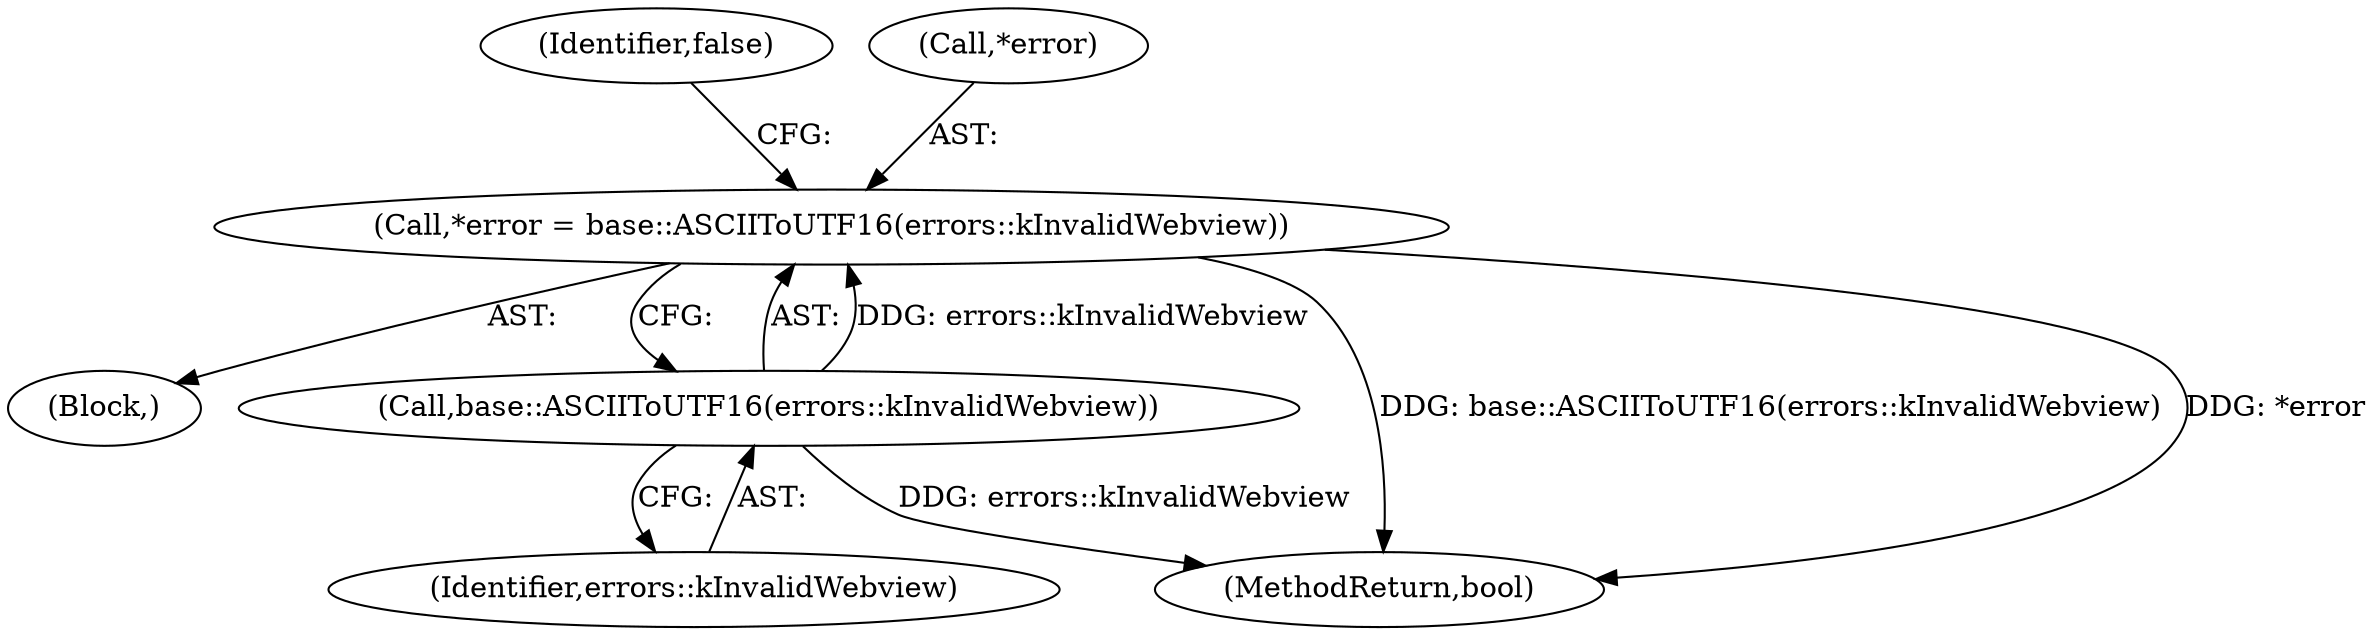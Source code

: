 digraph "0_Chrome_2aa406a8b4577103e7b933c75ec0e372830f20fe_0@pointer" {
"1000118" [label="(Call,*error = base::ASCIIToUTF16(errors::kInvalidWebview))"];
"1000121" [label="(Call,base::ASCIIToUTF16(errors::kInvalidWebview))"];
"1000124" [label="(Identifier,false)"];
"1000118" [label="(Call,*error = base::ASCIIToUTF16(errors::kInvalidWebview))"];
"1000117" [label="(Block,)"];
"1000272" [label="(MethodReturn,bool)"];
"1000119" [label="(Call,*error)"];
"1000121" [label="(Call,base::ASCIIToUTF16(errors::kInvalidWebview))"];
"1000122" [label="(Identifier,errors::kInvalidWebview)"];
"1000118" -> "1000117"  [label="AST: "];
"1000118" -> "1000121"  [label="CFG: "];
"1000119" -> "1000118"  [label="AST: "];
"1000121" -> "1000118"  [label="AST: "];
"1000124" -> "1000118"  [label="CFG: "];
"1000118" -> "1000272"  [label="DDG: base::ASCIIToUTF16(errors::kInvalidWebview)"];
"1000118" -> "1000272"  [label="DDG: *error"];
"1000121" -> "1000118"  [label="DDG: errors::kInvalidWebview"];
"1000121" -> "1000122"  [label="CFG: "];
"1000122" -> "1000121"  [label="AST: "];
"1000121" -> "1000272"  [label="DDG: errors::kInvalidWebview"];
}
